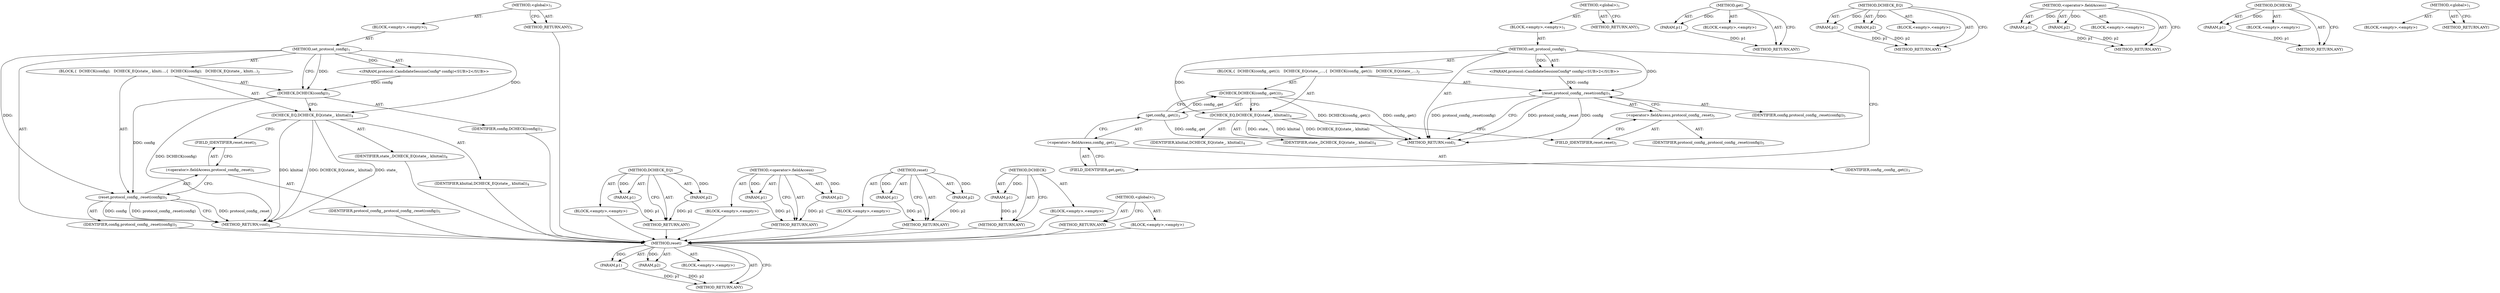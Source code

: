 digraph "&lt;global&gt;" {
vulnerable_59 [label=<(METHOD,reset)>];
vulnerable_60 [label=<(PARAM,p1)>];
vulnerable_61 [label=<(PARAM,p2)>];
vulnerable_62 [label=<(BLOCK,&lt;empty&gt;,&lt;empty&gt;)>];
vulnerable_63 [label=<(METHOD_RETURN,ANY)>];
vulnerable_6 [label=<(METHOD,&lt;global&gt;)<SUB>1</SUB>>];
vulnerable_7 [label=<(BLOCK,&lt;empty&gt;,&lt;empty&gt;)<SUB>1</SUB>>];
vulnerable_8 [label=<(METHOD,set_protocol_config)<SUB>1</SUB>>];
vulnerable_9 [label="<(PARAM,protocol::CandidateSessionConfig* config)<SUB>2</SUB>>"];
vulnerable_10 [label=<(BLOCK,{
  DCHECK(config_.get());
   DCHECK_EQ(state_,...,{
  DCHECK(config_.get());
   DCHECK_EQ(state_,...)<SUB>2</SUB>>];
vulnerable_11 [label=<(DCHECK,DCHECK(config_.get()))<SUB>3</SUB>>];
vulnerable_12 [label=<(get,config_.get())<SUB>3</SUB>>];
vulnerable_13 [label=<(&lt;operator&gt;.fieldAccess,config_.get)<SUB>3</SUB>>];
vulnerable_14 [label=<(IDENTIFIER,config_,config_.get())<SUB>3</SUB>>];
vulnerable_15 [label=<(FIELD_IDENTIFIER,get,get)<SUB>3</SUB>>];
vulnerable_16 [label=<(DCHECK_EQ,DCHECK_EQ(state_, kInitial))<SUB>4</SUB>>];
vulnerable_17 [label=<(IDENTIFIER,state_,DCHECK_EQ(state_, kInitial))<SUB>4</SUB>>];
vulnerable_18 [label=<(IDENTIFIER,kInitial,DCHECK_EQ(state_, kInitial))<SUB>4</SUB>>];
vulnerable_19 [label=<(reset,protocol_config_.reset(config))<SUB>5</SUB>>];
vulnerable_20 [label=<(&lt;operator&gt;.fieldAccess,protocol_config_.reset)<SUB>5</SUB>>];
vulnerable_21 [label=<(IDENTIFIER,protocol_config_,protocol_config_.reset(config))<SUB>5</SUB>>];
vulnerable_22 [label=<(FIELD_IDENTIFIER,reset,reset)<SUB>5</SUB>>];
vulnerable_23 [label=<(IDENTIFIER,config,protocol_config_.reset(config))<SUB>5</SUB>>];
vulnerable_24 [label=<(METHOD_RETURN,void)<SUB>1</SUB>>];
vulnerable_26 [label=<(METHOD_RETURN,ANY)<SUB>1</SUB>>];
vulnerable_45 [label=<(METHOD,get)>];
vulnerable_46 [label=<(PARAM,p1)>];
vulnerable_47 [label=<(BLOCK,&lt;empty&gt;,&lt;empty&gt;)>];
vulnerable_48 [label=<(METHOD_RETURN,ANY)>];
vulnerable_54 [label=<(METHOD,DCHECK_EQ)>];
vulnerable_55 [label=<(PARAM,p1)>];
vulnerable_56 [label=<(PARAM,p2)>];
vulnerable_57 [label=<(BLOCK,&lt;empty&gt;,&lt;empty&gt;)>];
vulnerable_58 [label=<(METHOD_RETURN,ANY)>];
vulnerable_49 [label=<(METHOD,&lt;operator&gt;.fieldAccess)>];
vulnerable_50 [label=<(PARAM,p1)>];
vulnerable_51 [label=<(PARAM,p2)>];
vulnerable_52 [label=<(BLOCK,&lt;empty&gt;,&lt;empty&gt;)>];
vulnerable_53 [label=<(METHOD_RETURN,ANY)>];
vulnerable_41 [label=<(METHOD,DCHECK)>];
vulnerable_42 [label=<(PARAM,p1)>];
vulnerable_43 [label=<(BLOCK,&lt;empty&gt;,&lt;empty&gt;)>];
vulnerable_44 [label=<(METHOD_RETURN,ANY)>];
vulnerable_35 [label=<(METHOD,&lt;global&gt;)<SUB>1</SUB>>];
vulnerable_36 [label=<(BLOCK,&lt;empty&gt;,&lt;empty&gt;)>];
vulnerable_37 [label=<(METHOD_RETURN,ANY)>];
fixed_6 [label=<(METHOD,&lt;global&gt;)<SUB>1</SUB>>];
fixed_7 [label=<(BLOCK,&lt;empty&gt;,&lt;empty&gt;)<SUB>1</SUB>>];
fixed_8 [label=<(METHOD,set_protocol_config)<SUB>1</SUB>>];
fixed_9 [label="<(PARAM,protocol::CandidateSessionConfig* config)<SUB>2</SUB>>"];
fixed_10 [label=<(BLOCK,{
  DCHECK(config);
   DCHECK_EQ(state_, kIniti...,{
  DCHECK(config);
   DCHECK_EQ(state_, kIniti...)<SUB>2</SUB>>];
fixed_11 [label=<(DCHECK,DCHECK(config))<SUB>3</SUB>>];
fixed_12 [label=<(IDENTIFIER,config,DCHECK(config))<SUB>3</SUB>>];
fixed_13 [label=<(DCHECK_EQ,DCHECK_EQ(state_, kInitial))<SUB>4</SUB>>];
fixed_14 [label=<(IDENTIFIER,state_,DCHECK_EQ(state_, kInitial))<SUB>4</SUB>>];
fixed_15 [label=<(IDENTIFIER,kInitial,DCHECK_EQ(state_, kInitial))<SUB>4</SUB>>];
fixed_16 [label=<(reset,protocol_config_.reset(config))<SUB>5</SUB>>];
fixed_17 [label=<(&lt;operator&gt;.fieldAccess,protocol_config_.reset)<SUB>5</SUB>>];
fixed_18 [label=<(IDENTIFIER,protocol_config_,protocol_config_.reset(config))<SUB>5</SUB>>];
fixed_19 [label=<(FIELD_IDENTIFIER,reset,reset)<SUB>5</SUB>>];
fixed_20 [label=<(IDENTIFIER,config,protocol_config_.reset(config))<SUB>5</SUB>>];
fixed_21 [label=<(METHOD_RETURN,void)<SUB>1</SUB>>];
fixed_23 [label=<(METHOD_RETURN,ANY)<SUB>1</SUB>>];
fixed_42 [label=<(METHOD,DCHECK_EQ)>];
fixed_43 [label=<(PARAM,p1)>];
fixed_44 [label=<(PARAM,p2)>];
fixed_45 [label=<(BLOCK,&lt;empty&gt;,&lt;empty&gt;)>];
fixed_46 [label=<(METHOD_RETURN,ANY)>];
fixed_52 [label=<(METHOD,&lt;operator&gt;.fieldAccess)>];
fixed_53 [label=<(PARAM,p1)>];
fixed_54 [label=<(PARAM,p2)>];
fixed_55 [label=<(BLOCK,&lt;empty&gt;,&lt;empty&gt;)>];
fixed_56 [label=<(METHOD_RETURN,ANY)>];
fixed_47 [label=<(METHOD,reset)>];
fixed_48 [label=<(PARAM,p1)>];
fixed_49 [label=<(PARAM,p2)>];
fixed_50 [label=<(BLOCK,&lt;empty&gt;,&lt;empty&gt;)>];
fixed_51 [label=<(METHOD_RETURN,ANY)>];
fixed_38 [label=<(METHOD,DCHECK)>];
fixed_39 [label=<(PARAM,p1)>];
fixed_40 [label=<(BLOCK,&lt;empty&gt;,&lt;empty&gt;)>];
fixed_41 [label=<(METHOD_RETURN,ANY)>];
fixed_32 [label=<(METHOD,&lt;global&gt;)<SUB>1</SUB>>];
fixed_33 [label=<(BLOCK,&lt;empty&gt;,&lt;empty&gt;)>];
fixed_34 [label=<(METHOD_RETURN,ANY)>];
vulnerable_59 -> vulnerable_60  [key=0, label="AST: "];
vulnerable_59 -> vulnerable_60  [key=1, label="DDG: "];
vulnerable_59 -> vulnerable_62  [key=0, label="AST: "];
vulnerable_59 -> vulnerable_61  [key=0, label="AST: "];
vulnerable_59 -> vulnerable_61  [key=1, label="DDG: "];
vulnerable_59 -> vulnerable_63  [key=0, label="AST: "];
vulnerable_59 -> vulnerable_63  [key=1, label="CFG: "];
vulnerable_60 -> vulnerable_63  [key=0, label="DDG: p1"];
vulnerable_61 -> vulnerable_63  [key=0, label="DDG: p2"];
vulnerable_6 -> vulnerable_7  [key=0, label="AST: "];
vulnerable_6 -> vulnerable_26  [key=0, label="AST: "];
vulnerable_6 -> vulnerable_26  [key=1, label="CFG: "];
vulnerable_7 -> vulnerable_8  [key=0, label="AST: "];
vulnerable_8 -> vulnerable_9  [key=0, label="AST: "];
vulnerable_8 -> vulnerable_9  [key=1, label="DDG: "];
vulnerable_8 -> vulnerable_10  [key=0, label="AST: "];
vulnerable_8 -> vulnerable_24  [key=0, label="AST: "];
vulnerable_8 -> vulnerable_15  [key=0, label="CFG: "];
vulnerable_8 -> vulnerable_16  [key=0, label="DDG: "];
vulnerable_8 -> vulnerable_19  [key=0, label="DDG: "];
vulnerable_9 -> vulnerable_19  [key=0, label="DDG: config"];
vulnerable_10 -> vulnerable_11  [key=0, label="AST: "];
vulnerable_10 -> vulnerable_16  [key=0, label="AST: "];
vulnerable_10 -> vulnerable_19  [key=0, label="AST: "];
vulnerable_11 -> vulnerable_12  [key=0, label="AST: "];
vulnerable_11 -> vulnerable_16  [key=0, label="CFG: "];
vulnerable_11 -> vulnerable_24  [key=0, label="DDG: config_.get()"];
vulnerable_11 -> vulnerable_24  [key=1, label="DDG: DCHECK(config_.get())"];
vulnerable_12 -> vulnerable_13  [key=0, label="AST: "];
vulnerable_12 -> vulnerable_11  [key=0, label="CFG: "];
vulnerable_12 -> vulnerable_11  [key=1, label="DDG: config_.get"];
vulnerable_12 -> vulnerable_24  [key=0, label="DDG: config_.get"];
vulnerable_13 -> vulnerable_14  [key=0, label="AST: "];
vulnerable_13 -> vulnerable_15  [key=0, label="AST: "];
vulnerable_13 -> vulnerable_12  [key=0, label="CFG: "];
vulnerable_15 -> vulnerable_13  [key=0, label="CFG: "];
vulnerable_16 -> vulnerable_17  [key=0, label="AST: "];
vulnerable_16 -> vulnerable_18  [key=0, label="AST: "];
vulnerable_16 -> vulnerable_22  [key=0, label="CFG: "];
vulnerable_16 -> vulnerable_24  [key=0, label="DDG: kInitial"];
vulnerable_16 -> vulnerable_24  [key=1, label="DDG: DCHECK_EQ(state_, kInitial)"];
vulnerable_16 -> vulnerable_24  [key=2, label="DDG: state_"];
vulnerable_19 -> vulnerable_20  [key=0, label="AST: "];
vulnerable_19 -> vulnerable_23  [key=0, label="AST: "];
vulnerable_19 -> vulnerable_24  [key=0, label="CFG: "];
vulnerable_19 -> vulnerable_24  [key=1, label="DDG: protocol_config_.reset"];
vulnerable_19 -> vulnerable_24  [key=2, label="DDG: config"];
vulnerable_19 -> vulnerable_24  [key=3, label="DDG: protocol_config_.reset(config)"];
vulnerable_20 -> vulnerable_21  [key=0, label="AST: "];
vulnerable_20 -> vulnerable_22  [key=0, label="AST: "];
vulnerable_20 -> vulnerable_19  [key=0, label="CFG: "];
vulnerable_22 -> vulnerable_20  [key=0, label="CFG: "];
vulnerable_45 -> vulnerable_46  [key=0, label="AST: "];
vulnerable_45 -> vulnerable_46  [key=1, label="DDG: "];
vulnerable_45 -> vulnerable_47  [key=0, label="AST: "];
vulnerable_45 -> vulnerable_48  [key=0, label="AST: "];
vulnerable_45 -> vulnerable_48  [key=1, label="CFG: "];
vulnerable_46 -> vulnerable_48  [key=0, label="DDG: p1"];
vulnerable_54 -> vulnerable_55  [key=0, label="AST: "];
vulnerable_54 -> vulnerable_55  [key=1, label="DDG: "];
vulnerable_54 -> vulnerable_57  [key=0, label="AST: "];
vulnerable_54 -> vulnerable_56  [key=0, label="AST: "];
vulnerable_54 -> vulnerable_56  [key=1, label="DDG: "];
vulnerable_54 -> vulnerable_58  [key=0, label="AST: "];
vulnerable_54 -> vulnerable_58  [key=1, label="CFG: "];
vulnerable_55 -> vulnerable_58  [key=0, label="DDG: p1"];
vulnerable_56 -> vulnerable_58  [key=0, label="DDG: p2"];
vulnerable_49 -> vulnerable_50  [key=0, label="AST: "];
vulnerable_49 -> vulnerable_50  [key=1, label="DDG: "];
vulnerable_49 -> vulnerable_52  [key=0, label="AST: "];
vulnerable_49 -> vulnerable_51  [key=0, label="AST: "];
vulnerable_49 -> vulnerable_51  [key=1, label="DDG: "];
vulnerable_49 -> vulnerable_53  [key=0, label="AST: "];
vulnerable_49 -> vulnerable_53  [key=1, label="CFG: "];
vulnerable_50 -> vulnerable_53  [key=0, label="DDG: p1"];
vulnerable_51 -> vulnerable_53  [key=0, label="DDG: p2"];
vulnerable_41 -> vulnerable_42  [key=0, label="AST: "];
vulnerable_41 -> vulnerable_42  [key=1, label="DDG: "];
vulnerable_41 -> vulnerable_43  [key=0, label="AST: "];
vulnerable_41 -> vulnerable_44  [key=0, label="AST: "];
vulnerable_41 -> vulnerable_44  [key=1, label="CFG: "];
vulnerable_42 -> vulnerable_44  [key=0, label="DDG: p1"];
vulnerable_35 -> vulnerable_36  [key=0, label="AST: "];
vulnerable_35 -> vulnerable_37  [key=0, label="AST: "];
vulnerable_35 -> vulnerable_37  [key=1, label="CFG: "];
fixed_6 -> fixed_7  [key=0, label="AST: "];
fixed_6 -> fixed_23  [key=0, label="AST: "];
fixed_6 -> fixed_23  [key=1, label="CFG: "];
fixed_7 -> fixed_8  [key=0, label="AST: "];
fixed_8 -> fixed_9  [key=0, label="AST: "];
fixed_8 -> fixed_9  [key=1, label="DDG: "];
fixed_8 -> fixed_10  [key=0, label="AST: "];
fixed_8 -> fixed_21  [key=0, label="AST: "];
fixed_8 -> fixed_11  [key=0, label="CFG: "];
fixed_8 -> fixed_11  [key=1, label="DDG: "];
fixed_8 -> fixed_13  [key=0, label="DDG: "];
fixed_8 -> fixed_16  [key=0, label="DDG: "];
fixed_9 -> fixed_11  [key=0, label="DDG: config"];
fixed_10 -> fixed_11  [key=0, label="AST: "];
fixed_10 -> fixed_13  [key=0, label="AST: "];
fixed_10 -> fixed_16  [key=0, label="AST: "];
fixed_11 -> fixed_12  [key=0, label="AST: "];
fixed_11 -> fixed_13  [key=0, label="CFG: "];
fixed_11 -> fixed_21  [key=0, label="DDG: DCHECK(config)"];
fixed_11 -> fixed_16  [key=0, label="DDG: config"];
fixed_12 -> vulnerable_59  [key=0];
fixed_13 -> fixed_14  [key=0, label="AST: "];
fixed_13 -> fixed_15  [key=0, label="AST: "];
fixed_13 -> fixed_19  [key=0, label="CFG: "];
fixed_13 -> fixed_21  [key=0, label="DDG: kInitial"];
fixed_13 -> fixed_21  [key=1, label="DDG: DCHECK_EQ(state_, kInitial)"];
fixed_13 -> fixed_21  [key=2, label="DDG: state_"];
fixed_14 -> vulnerable_59  [key=0];
fixed_15 -> vulnerable_59  [key=0];
fixed_16 -> fixed_17  [key=0, label="AST: "];
fixed_16 -> fixed_20  [key=0, label="AST: "];
fixed_16 -> fixed_21  [key=0, label="CFG: "];
fixed_16 -> fixed_21  [key=1, label="DDG: protocol_config_.reset"];
fixed_16 -> fixed_21  [key=2, label="DDG: config"];
fixed_16 -> fixed_21  [key=3, label="DDG: protocol_config_.reset(config)"];
fixed_17 -> fixed_18  [key=0, label="AST: "];
fixed_17 -> fixed_19  [key=0, label="AST: "];
fixed_17 -> fixed_16  [key=0, label="CFG: "];
fixed_18 -> vulnerable_59  [key=0];
fixed_19 -> fixed_17  [key=0, label="CFG: "];
fixed_20 -> vulnerable_59  [key=0];
fixed_21 -> vulnerable_59  [key=0];
fixed_23 -> vulnerable_59  [key=0];
fixed_42 -> fixed_43  [key=0, label="AST: "];
fixed_42 -> fixed_43  [key=1, label="DDG: "];
fixed_42 -> fixed_45  [key=0, label="AST: "];
fixed_42 -> fixed_44  [key=0, label="AST: "];
fixed_42 -> fixed_44  [key=1, label="DDG: "];
fixed_42 -> fixed_46  [key=0, label="AST: "];
fixed_42 -> fixed_46  [key=1, label="CFG: "];
fixed_43 -> fixed_46  [key=0, label="DDG: p1"];
fixed_44 -> fixed_46  [key=0, label="DDG: p2"];
fixed_45 -> vulnerable_59  [key=0];
fixed_46 -> vulnerable_59  [key=0];
fixed_52 -> fixed_53  [key=0, label="AST: "];
fixed_52 -> fixed_53  [key=1, label="DDG: "];
fixed_52 -> fixed_55  [key=0, label="AST: "];
fixed_52 -> fixed_54  [key=0, label="AST: "];
fixed_52 -> fixed_54  [key=1, label="DDG: "];
fixed_52 -> fixed_56  [key=0, label="AST: "];
fixed_52 -> fixed_56  [key=1, label="CFG: "];
fixed_53 -> fixed_56  [key=0, label="DDG: p1"];
fixed_54 -> fixed_56  [key=0, label="DDG: p2"];
fixed_55 -> vulnerable_59  [key=0];
fixed_56 -> vulnerable_59  [key=0];
fixed_47 -> fixed_48  [key=0, label="AST: "];
fixed_47 -> fixed_48  [key=1, label="DDG: "];
fixed_47 -> fixed_50  [key=0, label="AST: "];
fixed_47 -> fixed_49  [key=0, label="AST: "];
fixed_47 -> fixed_49  [key=1, label="DDG: "];
fixed_47 -> fixed_51  [key=0, label="AST: "];
fixed_47 -> fixed_51  [key=1, label="CFG: "];
fixed_48 -> fixed_51  [key=0, label="DDG: p1"];
fixed_49 -> fixed_51  [key=0, label="DDG: p2"];
fixed_50 -> vulnerable_59  [key=0];
fixed_51 -> vulnerable_59  [key=0];
fixed_38 -> fixed_39  [key=0, label="AST: "];
fixed_38 -> fixed_39  [key=1, label="DDG: "];
fixed_38 -> fixed_40  [key=0, label="AST: "];
fixed_38 -> fixed_41  [key=0, label="AST: "];
fixed_38 -> fixed_41  [key=1, label="CFG: "];
fixed_39 -> fixed_41  [key=0, label="DDG: p1"];
fixed_40 -> vulnerable_59  [key=0];
fixed_41 -> vulnerable_59  [key=0];
fixed_32 -> fixed_33  [key=0, label="AST: "];
fixed_32 -> fixed_34  [key=0, label="AST: "];
fixed_32 -> fixed_34  [key=1, label="CFG: "];
fixed_33 -> vulnerable_59  [key=0];
fixed_34 -> vulnerable_59  [key=0];
}
